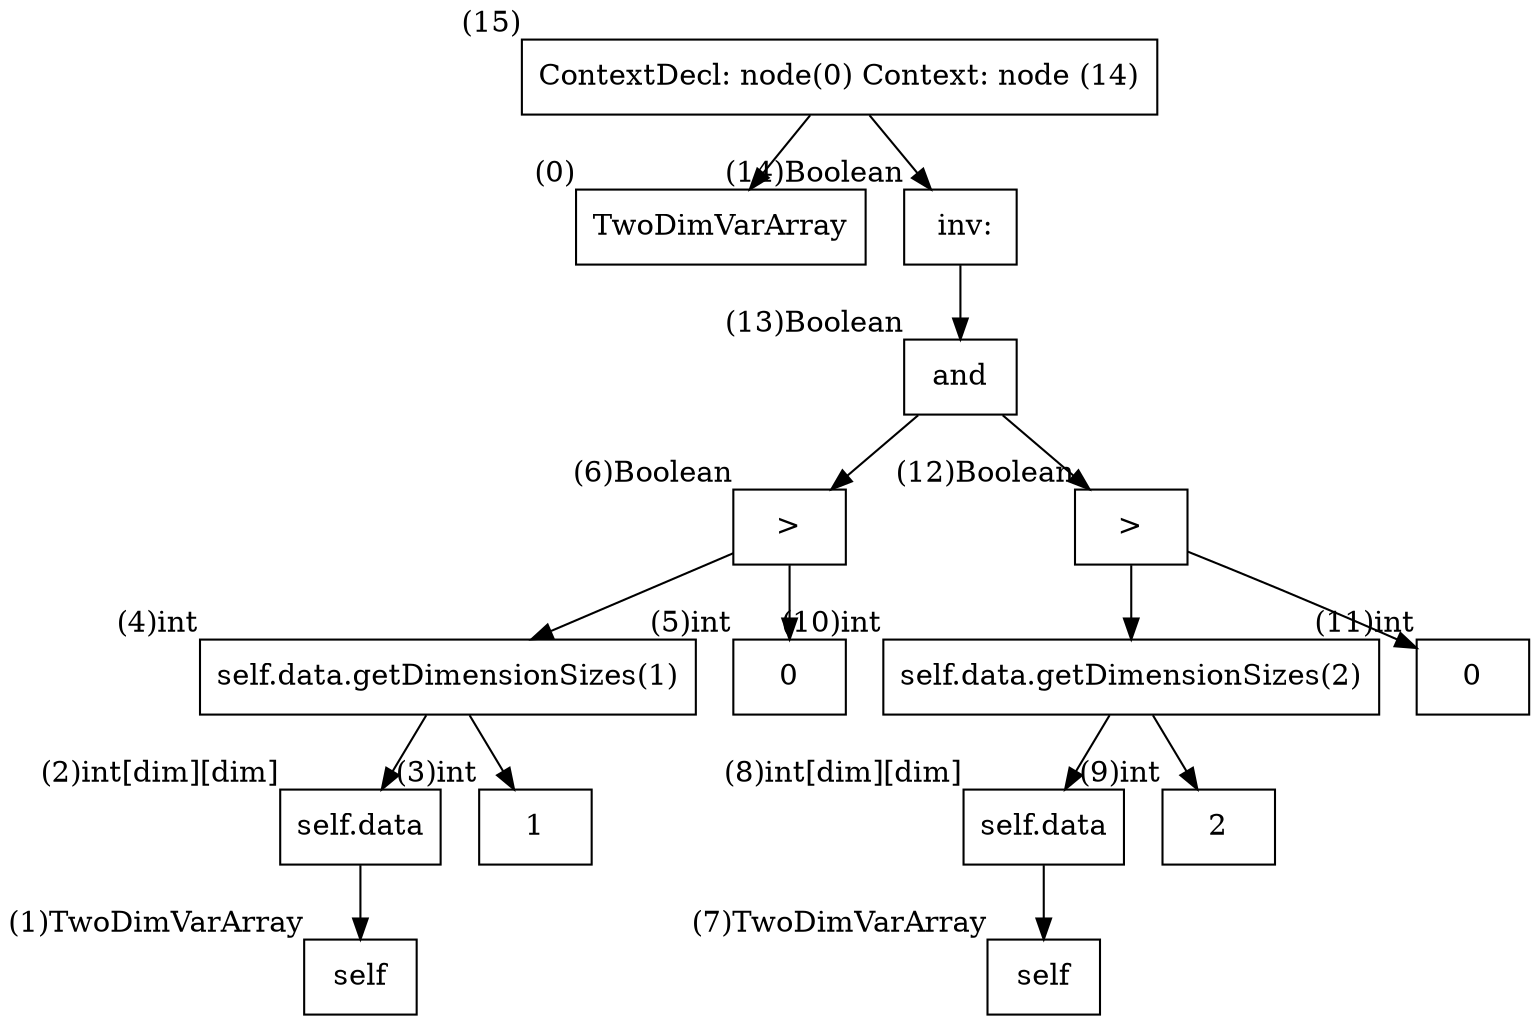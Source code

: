 digraph AST {
  node [shape=box];
  n15 [label="ContextDecl: node(0) Context: node (14)", xlabel="(15)"];
  n15 -> n0;
  n15 -> n14;
  n0 [label="TwoDimVarArray", xlabel="(0)"];
  n14 [label=" inv:", xlabel="(14)Boolean"];
  n14 -> n13;
  n13 [label="and", xlabel="(13)Boolean"];
  n13 -> n6;
  n13 -> n12;
  n6 [label=">", xlabel="(6)Boolean"];
  n6 -> n4;
  n6 -> n5;
  n12 [label=">", xlabel="(12)Boolean"];
  n12 -> n10;
  n12 -> n11;
  n4 [label="self.data.getDimensionSizes(1)", xlabel="(4)int"];
  n4 -> n2;
  n4 -> n3;
  n5 [label="0", xlabel="(5)int"];
  n10 [label="self.data.getDimensionSizes(2)", xlabel="(10)int"];
  n10 -> n8;
  n10 -> n9;
  n11 [label="0", xlabel="(11)int"];
  n2 [label="self.data", xlabel="(2)int[dim][dim]"];
  n2 -> n1;
  n3 [label="1", xlabel="(3)int"];
  n8 [label="self.data", xlabel="(8)int[dim][dim]"];
  n8 -> n7;
  n9 [label="2", xlabel="(9)int"];
  n1 [label="self", xlabel="(1)TwoDimVarArray"];
  n7 [label="self", xlabel="(7)TwoDimVarArray"];
}
